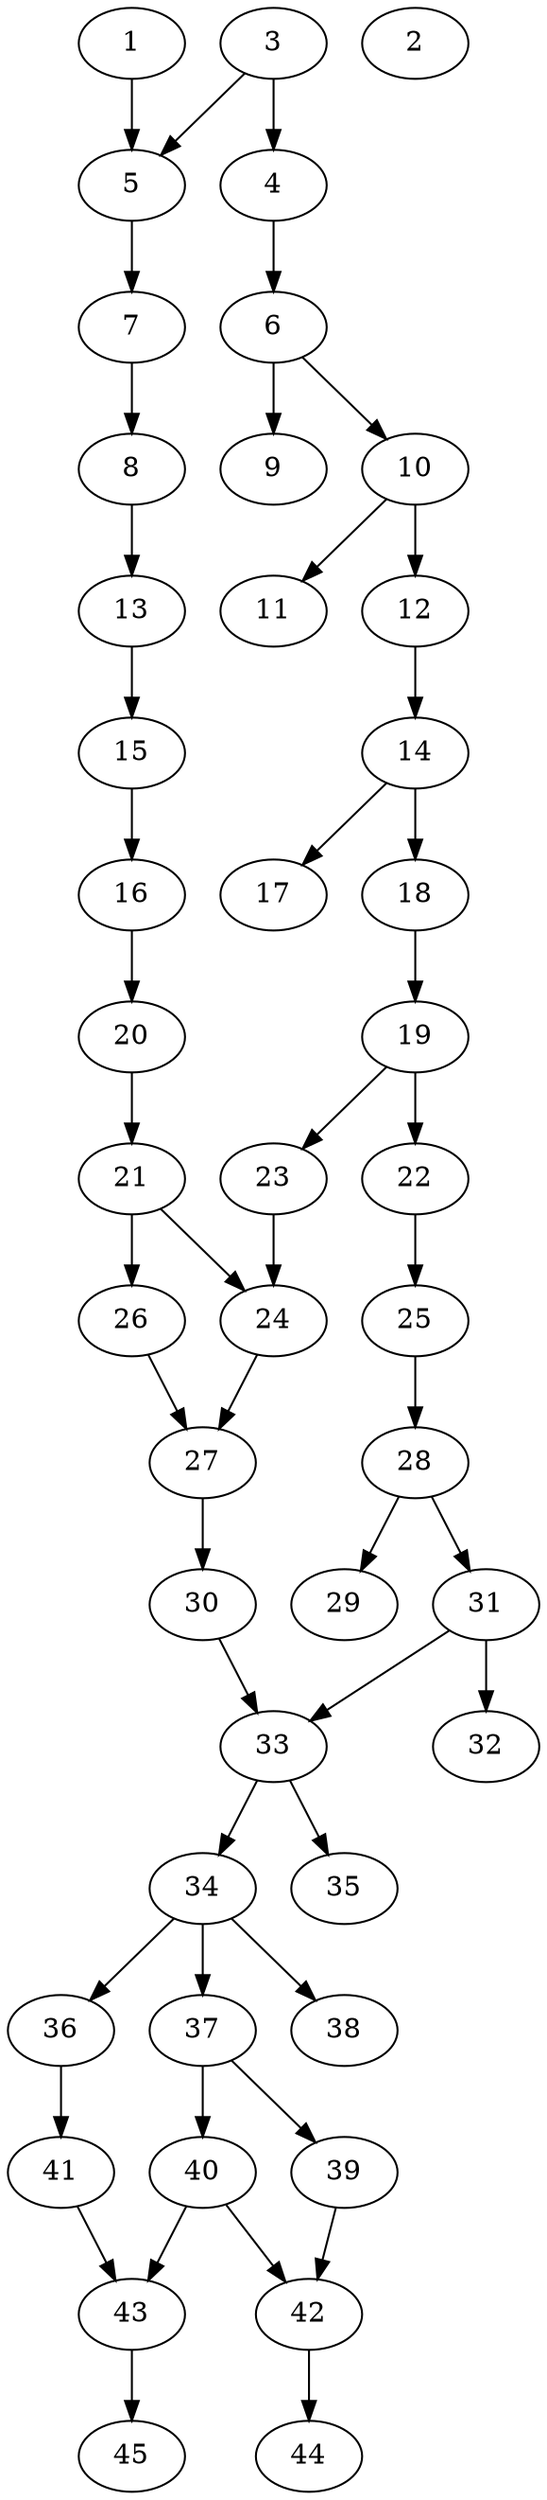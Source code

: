 // DAG automatically generated by daggen at Thu Oct  3 14:07:25 2019
// ./daggen --dot -n 45 --ccr 0.4 --fat 0.3 --regular 0.7 --density 0.5 --mindata 5242880 --maxdata 52428800 
digraph G {
  1 [size="54525440", alpha="0.13", expect_size="21810176"] 
  1 -> 5 [size ="21810176"]
  2 [size="98434560", alpha="0.10", expect_size="39373824"] 
  3 [size="31900160", alpha="0.07", expect_size="12760064"] 
  3 -> 4 [size ="12760064"]
  3 -> 5 [size ="12760064"]
  4 [size="88317440", alpha="0.04", expect_size="35326976"] 
  4 -> 6 [size ="35326976"]
  5 [size="76697600", alpha="0.11", expect_size="30679040"] 
  5 -> 7 [size ="30679040"]
  6 [size="127636480", alpha="0.11", expect_size="51054592"] 
  6 -> 9 [size ="51054592"]
  6 -> 10 [size ="51054592"]
  7 [size="130083840", alpha="0.12", expect_size="52033536"] 
  7 -> 8 [size ="52033536"]
  8 [size="71649280", alpha="0.16", expect_size="28659712"] 
  8 -> 13 [size ="28659712"]
  9 [size="68405760", alpha="0.18", expect_size="27362304"] 
  10 [size="57154560", alpha="0.07", expect_size="22861824"] 
  10 -> 11 [size ="22861824"]
  10 -> 12 [size ="22861824"]
  11 [size="49000960", alpha="0.05", expect_size="19600384"] 
  12 [size="125557760", alpha="0.18", expect_size="50223104"] 
  12 -> 14 [size ="50223104"]
  13 [size="65187840", alpha="0.07", expect_size="26075136"] 
  13 -> 15 [size ="26075136"]
  14 [size="107002880", alpha="0.15", expect_size="42801152"] 
  14 -> 17 [size ="42801152"]
  14 -> 18 [size ="42801152"]
  15 [size="129630720", alpha="0.16", expect_size="51852288"] 
  15 -> 16 [size ="51852288"]
  16 [size="75934720", alpha="0.11", expect_size="30373888"] 
  16 -> 20 [size ="30373888"]
  17 [size="21312000", alpha="0.19", expect_size="8524800"] 
  18 [size="91709440", alpha="0.18", expect_size="36683776"] 
  18 -> 19 [size ="36683776"]
  19 [size="66112000", alpha="0.07", expect_size="26444800"] 
  19 -> 22 [size ="26444800"]
  19 -> 23 [size ="26444800"]
  20 [size="53744640", alpha="0.11", expect_size="21497856"] 
  20 -> 21 [size ="21497856"]
  21 [size="93406720", alpha="0.03", expect_size="37362688"] 
  21 -> 24 [size ="37362688"]
  21 -> 26 [size ="37362688"]
  22 [size="120273920", alpha="0.10", expect_size="48109568"] 
  22 -> 25 [size ="48109568"]
  23 [size="107806720", alpha="0.19", expect_size="43122688"] 
  23 -> 24 [size ="43122688"]
  24 [size="33571840", alpha="0.01", expect_size="13428736"] 
  24 -> 27 [size ="13428736"]
  25 [size="120266240", alpha="0.14", expect_size="48106496"] 
  25 -> 28 [size ="48106496"]
  26 [size="95037440", alpha="0.07", expect_size="38014976"] 
  26 -> 27 [size ="38014976"]
  27 [size="39019520", alpha="0.19", expect_size="15607808"] 
  27 -> 30 [size ="15607808"]
  28 [size="31695360", alpha="0.01", expect_size="12678144"] 
  28 -> 29 [size ="12678144"]
  28 -> 31 [size ="12678144"]
  29 [size="18590720", alpha="0.13", expect_size="7436288"] 
  30 [size="57694720", alpha="0.12", expect_size="23077888"] 
  30 -> 33 [size ="23077888"]
  31 [size="125265920", alpha="0.17", expect_size="50106368"] 
  31 -> 32 [size ="50106368"]
  31 -> 33 [size ="50106368"]
  32 [size="26792960", alpha="0.01", expect_size="10717184"] 
  33 [size="83537920", alpha="0.14", expect_size="33415168"] 
  33 -> 34 [size ="33415168"]
  33 -> 35 [size ="33415168"]
  34 [size="78361600", alpha="0.03", expect_size="31344640"] 
  34 -> 36 [size ="31344640"]
  34 -> 37 [size ="31344640"]
  34 -> 38 [size ="31344640"]
  35 [size="86479360", alpha="0.12", expect_size="34591744"] 
  36 [size="53516800", alpha="0.11", expect_size="21406720"] 
  36 -> 41 [size ="21406720"]
  37 [size="94005760", alpha="0.12", expect_size="37602304"] 
  37 -> 39 [size ="37602304"]
  37 -> 40 [size ="37602304"]
  38 [size="88995840", alpha="0.06", expect_size="35598336"] 
  39 [size="97029120", alpha="0.09", expect_size="38811648"] 
  39 -> 42 [size ="38811648"]
  40 [size="55441920", alpha="0.19", expect_size="22176768"] 
  40 -> 42 [size ="22176768"]
  40 -> 43 [size ="22176768"]
  41 [size="126248960", alpha="0.03", expect_size="50499584"] 
  41 -> 43 [size ="50499584"]
  42 [size="109414400", alpha="0.05", expect_size="43765760"] 
  42 -> 44 [size ="43765760"]
  43 [size="117388800", alpha="0.02", expect_size="46955520"] 
  43 -> 45 [size ="46955520"]
  44 [size="84288000", alpha="0.04", expect_size="33715200"] 
  45 [size="104012800", alpha="0.03", expect_size="41605120"] 
}
